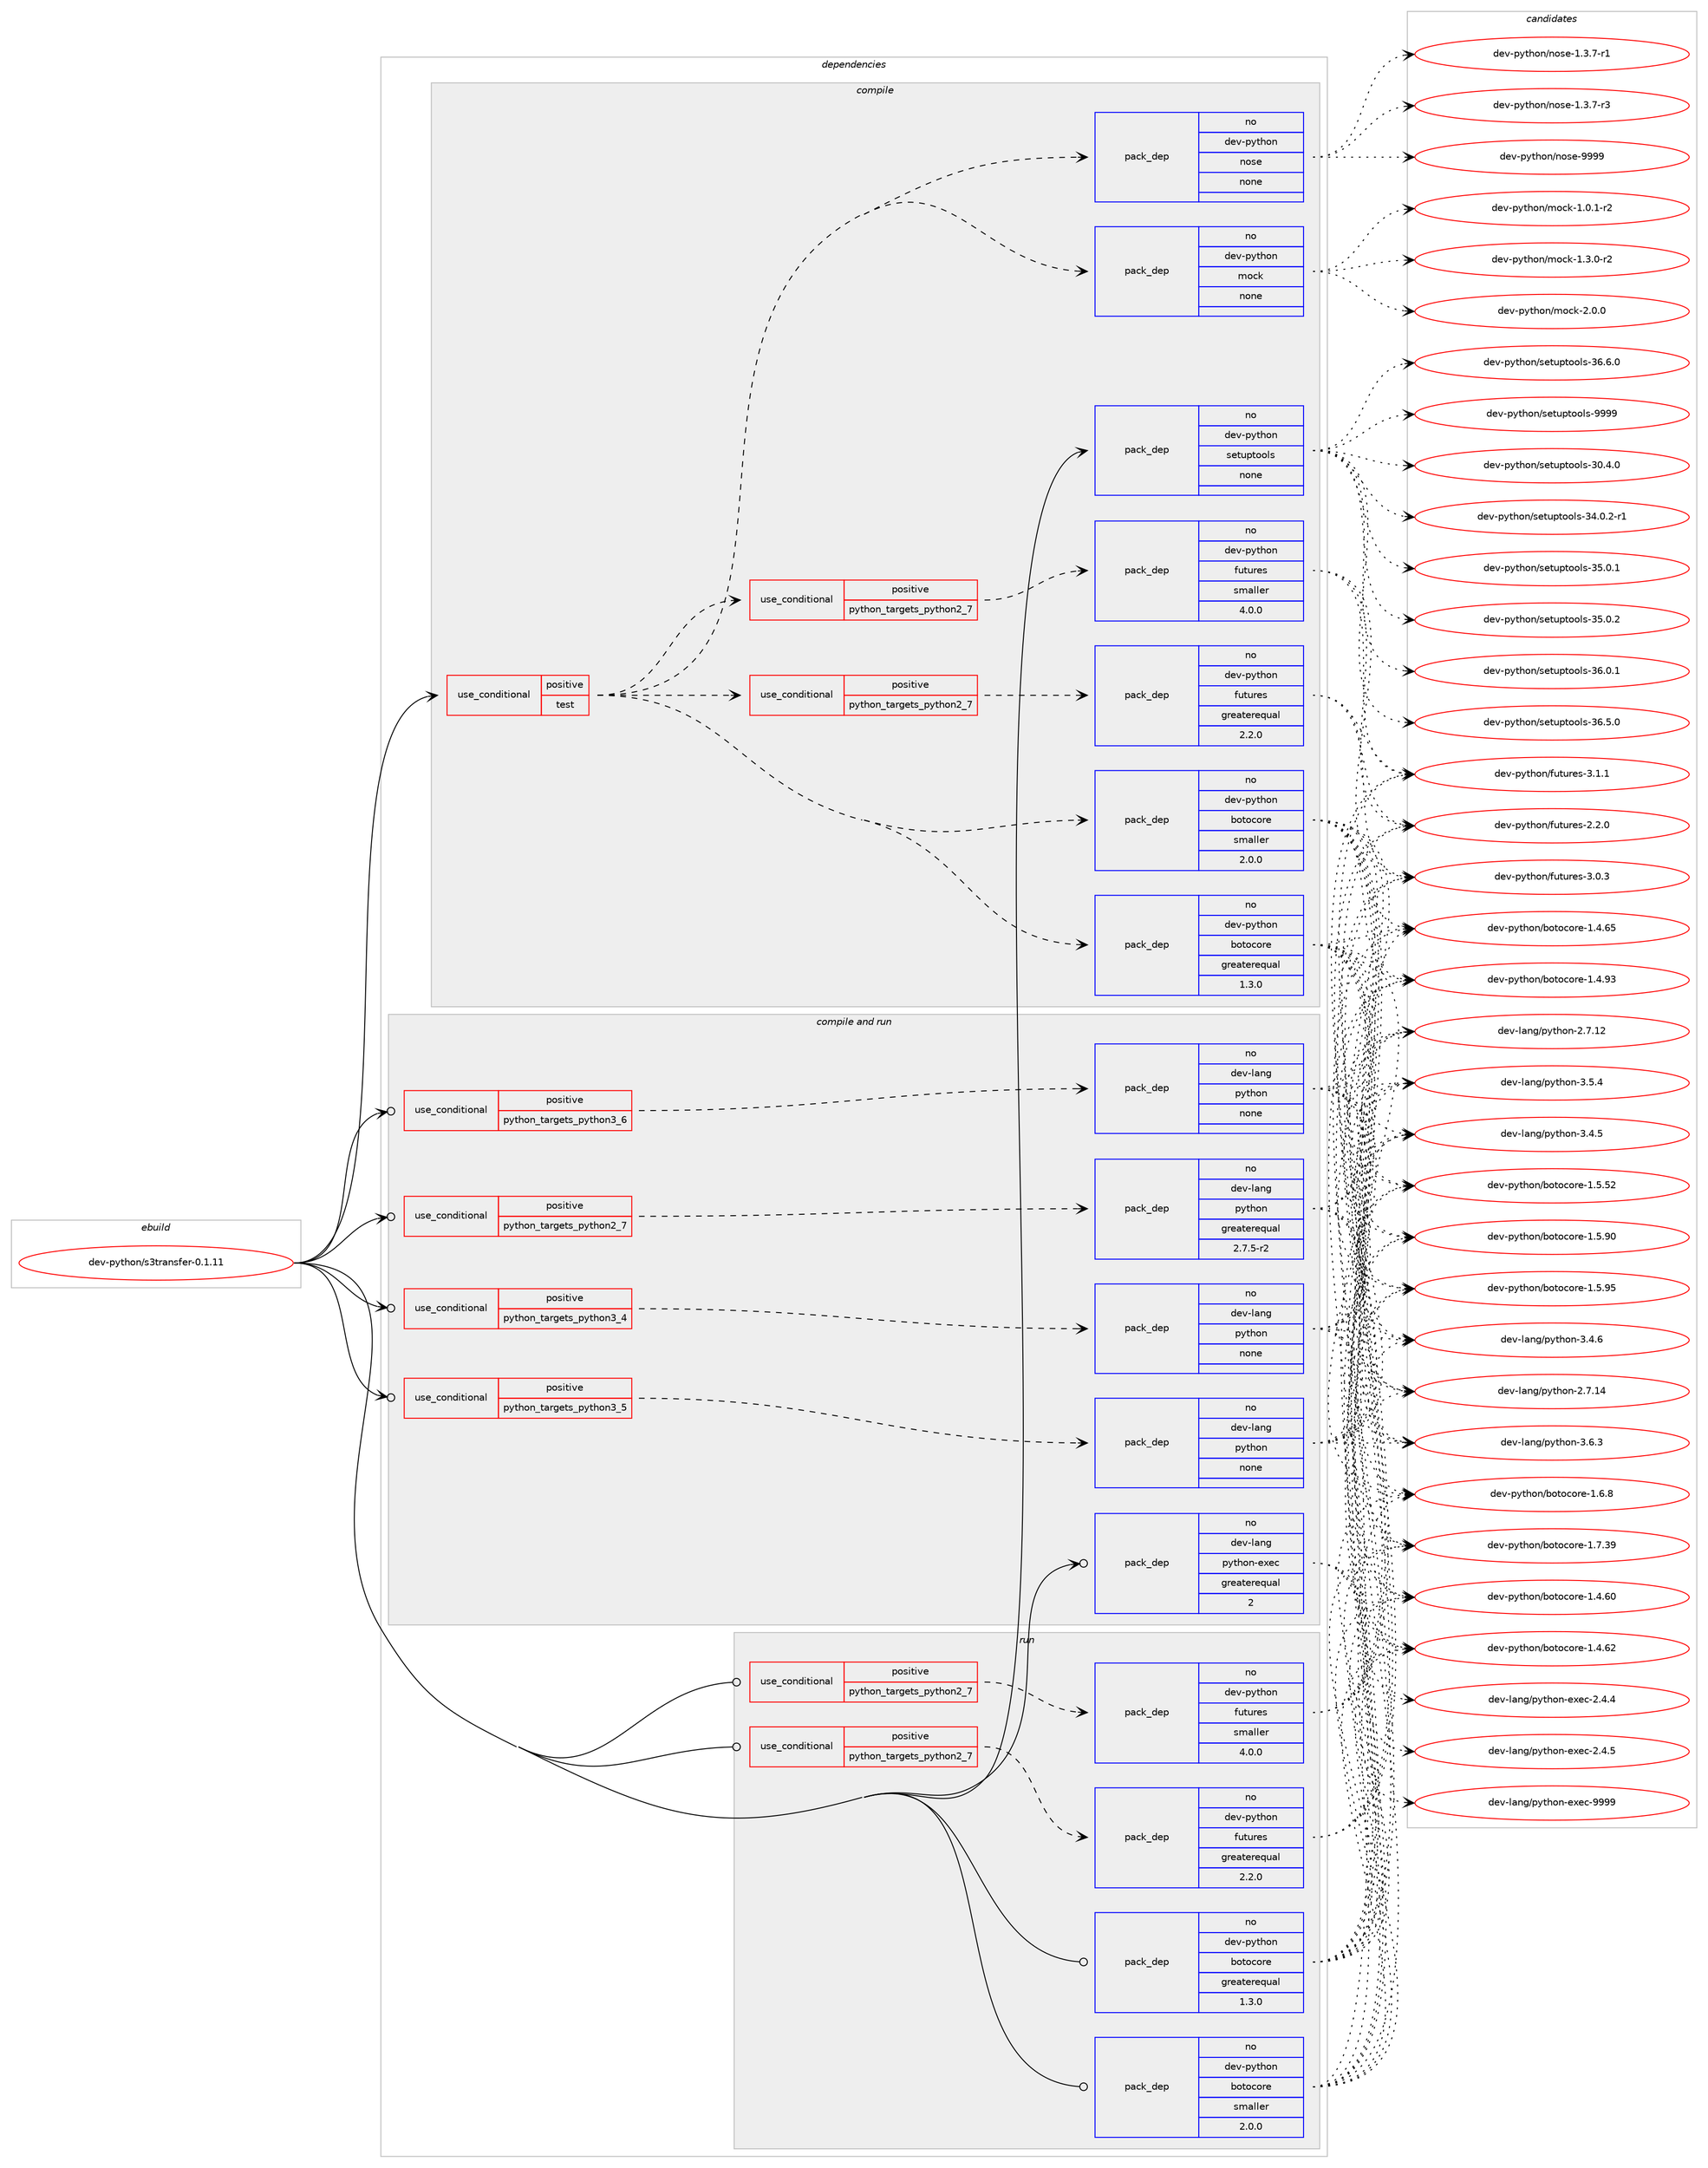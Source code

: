 digraph prolog {

# *************
# Graph options
# *************

newrank=true;
concentrate=true;
compound=true;
graph [rankdir=LR,fontname=Helvetica,fontsize=10,ranksep=1.5];#, ranksep=2.5, nodesep=0.2];
edge  [arrowhead=vee];
node  [fontname=Helvetica,fontsize=10];

# **********
# The ebuild
# **********

subgraph cluster_leftcol {
color=gray;
rank=same;
label=<<i>ebuild</i>>;
id [label="dev-python/s3transfer-0.1.11", color=red, width=4, href="../dev-python/s3transfer-0.1.11.svg"];
}

# ****************
# The dependencies
# ****************

subgraph cluster_midcol {
color=gray;
label=<<i>dependencies</i>>;
subgraph cluster_compile {
fillcolor="#eeeeee";
style=filled;
label=<<i>compile</i>>;
subgraph cond41340 {
dependency186398 [label=<<TABLE BORDER="0" CELLBORDER="1" CELLSPACING="0" CELLPADDING="4"><TR><TD ROWSPAN="3" CELLPADDING="10">use_conditional</TD></TR><TR><TD>positive</TD></TR><TR><TD>test</TD></TR></TABLE>>, shape=none, color=red];
subgraph pack141104 {
dependency186399 [label=<<TABLE BORDER="0" CELLBORDER="1" CELLSPACING="0" CELLPADDING="4" WIDTH="220"><TR><TD ROWSPAN="6" CELLPADDING="30">pack_dep</TD></TR><TR><TD WIDTH="110">no</TD></TR><TR><TD>dev-python</TD></TR><TR><TD>botocore</TD></TR><TR><TD>greaterequal</TD></TR><TR><TD>1.3.0</TD></TR></TABLE>>, shape=none, color=blue];
}
dependency186398:e -> dependency186399:w [weight=20,style="dashed",arrowhead="vee"];
subgraph pack141105 {
dependency186400 [label=<<TABLE BORDER="0" CELLBORDER="1" CELLSPACING="0" CELLPADDING="4" WIDTH="220"><TR><TD ROWSPAN="6" CELLPADDING="30">pack_dep</TD></TR><TR><TD WIDTH="110">no</TD></TR><TR><TD>dev-python</TD></TR><TR><TD>botocore</TD></TR><TR><TD>smaller</TD></TR><TR><TD>2.0.0</TD></TR></TABLE>>, shape=none, color=blue];
}
dependency186398:e -> dependency186400:w [weight=20,style="dashed",arrowhead="vee"];
subgraph cond41341 {
dependency186401 [label=<<TABLE BORDER="0" CELLBORDER="1" CELLSPACING="0" CELLPADDING="4"><TR><TD ROWSPAN="3" CELLPADDING="10">use_conditional</TD></TR><TR><TD>positive</TD></TR><TR><TD>python_targets_python2_7</TD></TR></TABLE>>, shape=none, color=red];
subgraph pack141106 {
dependency186402 [label=<<TABLE BORDER="0" CELLBORDER="1" CELLSPACING="0" CELLPADDING="4" WIDTH="220"><TR><TD ROWSPAN="6" CELLPADDING="30">pack_dep</TD></TR><TR><TD WIDTH="110">no</TD></TR><TR><TD>dev-python</TD></TR><TR><TD>futures</TD></TR><TR><TD>greaterequal</TD></TR><TR><TD>2.2.0</TD></TR></TABLE>>, shape=none, color=blue];
}
dependency186401:e -> dependency186402:w [weight=20,style="dashed",arrowhead="vee"];
}
dependency186398:e -> dependency186401:w [weight=20,style="dashed",arrowhead="vee"];
subgraph cond41342 {
dependency186403 [label=<<TABLE BORDER="0" CELLBORDER="1" CELLSPACING="0" CELLPADDING="4"><TR><TD ROWSPAN="3" CELLPADDING="10">use_conditional</TD></TR><TR><TD>positive</TD></TR><TR><TD>python_targets_python2_7</TD></TR></TABLE>>, shape=none, color=red];
subgraph pack141107 {
dependency186404 [label=<<TABLE BORDER="0" CELLBORDER="1" CELLSPACING="0" CELLPADDING="4" WIDTH="220"><TR><TD ROWSPAN="6" CELLPADDING="30">pack_dep</TD></TR><TR><TD WIDTH="110">no</TD></TR><TR><TD>dev-python</TD></TR><TR><TD>futures</TD></TR><TR><TD>smaller</TD></TR><TR><TD>4.0.0</TD></TR></TABLE>>, shape=none, color=blue];
}
dependency186403:e -> dependency186404:w [weight=20,style="dashed",arrowhead="vee"];
}
dependency186398:e -> dependency186403:w [weight=20,style="dashed",arrowhead="vee"];
subgraph pack141108 {
dependency186405 [label=<<TABLE BORDER="0" CELLBORDER="1" CELLSPACING="0" CELLPADDING="4" WIDTH="220"><TR><TD ROWSPAN="6" CELLPADDING="30">pack_dep</TD></TR><TR><TD WIDTH="110">no</TD></TR><TR><TD>dev-python</TD></TR><TR><TD>mock</TD></TR><TR><TD>none</TD></TR><TR><TD></TD></TR></TABLE>>, shape=none, color=blue];
}
dependency186398:e -> dependency186405:w [weight=20,style="dashed",arrowhead="vee"];
subgraph pack141109 {
dependency186406 [label=<<TABLE BORDER="0" CELLBORDER="1" CELLSPACING="0" CELLPADDING="4" WIDTH="220"><TR><TD ROWSPAN="6" CELLPADDING="30">pack_dep</TD></TR><TR><TD WIDTH="110">no</TD></TR><TR><TD>dev-python</TD></TR><TR><TD>nose</TD></TR><TR><TD>none</TD></TR><TR><TD></TD></TR></TABLE>>, shape=none, color=blue];
}
dependency186398:e -> dependency186406:w [weight=20,style="dashed",arrowhead="vee"];
}
id:e -> dependency186398:w [weight=20,style="solid",arrowhead="vee"];
subgraph pack141110 {
dependency186407 [label=<<TABLE BORDER="0" CELLBORDER="1" CELLSPACING="0" CELLPADDING="4" WIDTH="220"><TR><TD ROWSPAN="6" CELLPADDING="30">pack_dep</TD></TR><TR><TD WIDTH="110">no</TD></TR><TR><TD>dev-python</TD></TR><TR><TD>setuptools</TD></TR><TR><TD>none</TD></TR><TR><TD></TD></TR></TABLE>>, shape=none, color=blue];
}
id:e -> dependency186407:w [weight=20,style="solid",arrowhead="vee"];
}
subgraph cluster_compileandrun {
fillcolor="#eeeeee";
style=filled;
label=<<i>compile and run</i>>;
subgraph cond41343 {
dependency186408 [label=<<TABLE BORDER="0" CELLBORDER="1" CELLSPACING="0" CELLPADDING="4"><TR><TD ROWSPAN="3" CELLPADDING="10">use_conditional</TD></TR><TR><TD>positive</TD></TR><TR><TD>python_targets_python2_7</TD></TR></TABLE>>, shape=none, color=red];
subgraph pack141111 {
dependency186409 [label=<<TABLE BORDER="0" CELLBORDER="1" CELLSPACING="0" CELLPADDING="4" WIDTH="220"><TR><TD ROWSPAN="6" CELLPADDING="30">pack_dep</TD></TR><TR><TD WIDTH="110">no</TD></TR><TR><TD>dev-lang</TD></TR><TR><TD>python</TD></TR><TR><TD>greaterequal</TD></TR><TR><TD>2.7.5-r2</TD></TR></TABLE>>, shape=none, color=blue];
}
dependency186408:e -> dependency186409:w [weight=20,style="dashed",arrowhead="vee"];
}
id:e -> dependency186408:w [weight=20,style="solid",arrowhead="odotvee"];
subgraph cond41344 {
dependency186410 [label=<<TABLE BORDER="0" CELLBORDER="1" CELLSPACING="0" CELLPADDING="4"><TR><TD ROWSPAN="3" CELLPADDING="10">use_conditional</TD></TR><TR><TD>positive</TD></TR><TR><TD>python_targets_python3_4</TD></TR></TABLE>>, shape=none, color=red];
subgraph pack141112 {
dependency186411 [label=<<TABLE BORDER="0" CELLBORDER="1" CELLSPACING="0" CELLPADDING="4" WIDTH="220"><TR><TD ROWSPAN="6" CELLPADDING="30">pack_dep</TD></TR><TR><TD WIDTH="110">no</TD></TR><TR><TD>dev-lang</TD></TR><TR><TD>python</TD></TR><TR><TD>none</TD></TR><TR><TD></TD></TR></TABLE>>, shape=none, color=blue];
}
dependency186410:e -> dependency186411:w [weight=20,style="dashed",arrowhead="vee"];
}
id:e -> dependency186410:w [weight=20,style="solid",arrowhead="odotvee"];
subgraph cond41345 {
dependency186412 [label=<<TABLE BORDER="0" CELLBORDER="1" CELLSPACING="0" CELLPADDING="4"><TR><TD ROWSPAN="3" CELLPADDING="10">use_conditional</TD></TR><TR><TD>positive</TD></TR><TR><TD>python_targets_python3_5</TD></TR></TABLE>>, shape=none, color=red];
subgraph pack141113 {
dependency186413 [label=<<TABLE BORDER="0" CELLBORDER="1" CELLSPACING="0" CELLPADDING="4" WIDTH="220"><TR><TD ROWSPAN="6" CELLPADDING="30">pack_dep</TD></TR><TR><TD WIDTH="110">no</TD></TR><TR><TD>dev-lang</TD></TR><TR><TD>python</TD></TR><TR><TD>none</TD></TR><TR><TD></TD></TR></TABLE>>, shape=none, color=blue];
}
dependency186412:e -> dependency186413:w [weight=20,style="dashed",arrowhead="vee"];
}
id:e -> dependency186412:w [weight=20,style="solid",arrowhead="odotvee"];
subgraph cond41346 {
dependency186414 [label=<<TABLE BORDER="0" CELLBORDER="1" CELLSPACING="0" CELLPADDING="4"><TR><TD ROWSPAN="3" CELLPADDING="10">use_conditional</TD></TR><TR><TD>positive</TD></TR><TR><TD>python_targets_python3_6</TD></TR></TABLE>>, shape=none, color=red];
subgraph pack141114 {
dependency186415 [label=<<TABLE BORDER="0" CELLBORDER="1" CELLSPACING="0" CELLPADDING="4" WIDTH="220"><TR><TD ROWSPAN="6" CELLPADDING="30">pack_dep</TD></TR><TR><TD WIDTH="110">no</TD></TR><TR><TD>dev-lang</TD></TR><TR><TD>python</TD></TR><TR><TD>none</TD></TR><TR><TD></TD></TR></TABLE>>, shape=none, color=blue];
}
dependency186414:e -> dependency186415:w [weight=20,style="dashed",arrowhead="vee"];
}
id:e -> dependency186414:w [weight=20,style="solid",arrowhead="odotvee"];
subgraph pack141115 {
dependency186416 [label=<<TABLE BORDER="0" CELLBORDER="1" CELLSPACING="0" CELLPADDING="4" WIDTH="220"><TR><TD ROWSPAN="6" CELLPADDING="30">pack_dep</TD></TR><TR><TD WIDTH="110">no</TD></TR><TR><TD>dev-lang</TD></TR><TR><TD>python-exec</TD></TR><TR><TD>greaterequal</TD></TR><TR><TD>2</TD></TR></TABLE>>, shape=none, color=blue];
}
id:e -> dependency186416:w [weight=20,style="solid",arrowhead="odotvee"];
}
subgraph cluster_run {
fillcolor="#eeeeee";
style=filled;
label=<<i>run</i>>;
subgraph cond41347 {
dependency186417 [label=<<TABLE BORDER="0" CELLBORDER="1" CELLSPACING="0" CELLPADDING="4"><TR><TD ROWSPAN="3" CELLPADDING="10">use_conditional</TD></TR><TR><TD>positive</TD></TR><TR><TD>python_targets_python2_7</TD></TR></TABLE>>, shape=none, color=red];
subgraph pack141116 {
dependency186418 [label=<<TABLE BORDER="0" CELLBORDER="1" CELLSPACING="0" CELLPADDING="4" WIDTH="220"><TR><TD ROWSPAN="6" CELLPADDING="30">pack_dep</TD></TR><TR><TD WIDTH="110">no</TD></TR><TR><TD>dev-python</TD></TR><TR><TD>futures</TD></TR><TR><TD>greaterequal</TD></TR><TR><TD>2.2.0</TD></TR></TABLE>>, shape=none, color=blue];
}
dependency186417:e -> dependency186418:w [weight=20,style="dashed",arrowhead="vee"];
}
id:e -> dependency186417:w [weight=20,style="solid",arrowhead="odot"];
subgraph cond41348 {
dependency186419 [label=<<TABLE BORDER="0" CELLBORDER="1" CELLSPACING="0" CELLPADDING="4"><TR><TD ROWSPAN="3" CELLPADDING="10">use_conditional</TD></TR><TR><TD>positive</TD></TR><TR><TD>python_targets_python2_7</TD></TR></TABLE>>, shape=none, color=red];
subgraph pack141117 {
dependency186420 [label=<<TABLE BORDER="0" CELLBORDER="1" CELLSPACING="0" CELLPADDING="4" WIDTH="220"><TR><TD ROWSPAN="6" CELLPADDING="30">pack_dep</TD></TR><TR><TD WIDTH="110">no</TD></TR><TR><TD>dev-python</TD></TR><TR><TD>futures</TD></TR><TR><TD>smaller</TD></TR><TR><TD>4.0.0</TD></TR></TABLE>>, shape=none, color=blue];
}
dependency186419:e -> dependency186420:w [weight=20,style="dashed",arrowhead="vee"];
}
id:e -> dependency186419:w [weight=20,style="solid",arrowhead="odot"];
subgraph pack141118 {
dependency186421 [label=<<TABLE BORDER="0" CELLBORDER="1" CELLSPACING="0" CELLPADDING="4" WIDTH="220"><TR><TD ROWSPAN="6" CELLPADDING="30">pack_dep</TD></TR><TR><TD WIDTH="110">no</TD></TR><TR><TD>dev-python</TD></TR><TR><TD>botocore</TD></TR><TR><TD>greaterequal</TD></TR><TR><TD>1.3.0</TD></TR></TABLE>>, shape=none, color=blue];
}
id:e -> dependency186421:w [weight=20,style="solid",arrowhead="odot"];
subgraph pack141119 {
dependency186422 [label=<<TABLE BORDER="0" CELLBORDER="1" CELLSPACING="0" CELLPADDING="4" WIDTH="220"><TR><TD ROWSPAN="6" CELLPADDING="30">pack_dep</TD></TR><TR><TD WIDTH="110">no</TD></TR><TR><TD>dev-python</TD></TR><TR><TD>botocore</TD></TR><TR><TD>smaller</TD></TR><TR><TD>2.0.0</TD></TR></TABLE>>, shape=none, color=blue];
}
id:e -> dependency186422:w [weight=20,style="solid",arrowhead="odot"];
}
}

# **************
# The candidates
# **************

subgraph cluster_choices {
rank=same;
color=gray;
label=<<i>candidates</i>>;

subgraph choice141104 {
color=black;
nodesep=1;
choice1001011184511212111610411111047981111161119911111410145494652465448 [label="dev-python/botocore-1.4.60", color=red, width=4,href="../dev-python/botocore-1.4.60.svg"];
choice1001011184511212111610411111047981111161119911111410145494652465450 [label="dev-python/botocore-1.4.62", color=red, width=4,href="../dev-python/botocore-1.4.62.svg"];
choice1001011184511212111610411111047981111161119911111410145494652465453 [label="dev-python/botocore-1.4.65", color=red, width=4,href="../dev-python/botocore-1.4.65.svg"];
choice1001011184511212111610411111047981111161119911111410145494652465751 [label="dev-python/botocore-1.4.93", color=red, width=4,href="../dev-python/botocore-1.4.93.svg"];
choice1001011184511212111610411111047981111161119911111410145494653465350 [label="dev-python/botocore-1.5.52", color=red, width=4,href="../dev-python/botocore-1.5.52.svg"];
choice1001011184511212111610411111047981111161119911111410145494653465748 [label="dev-python/botocore-1.5.90", color=red, width=4,href="../dev-python/botocore-1.5.90.svg"];
choice1001011184511212111610411111047981111161119911111410145494653465753 [label="dev-python/botocore-1.5.95", color=red, width=4,href="../dev-python/botocore-1.5.95.svg"];
choice10010111845112121116104111110479811111611199111114101454946544656 [label="dev-python/botocore-1.6.8", color=red, width=4,href="../dev-python/botocore-1.6.8.svg"];
choice1001011184511212111610411111047981111161119911111410145494655465157 [label="dev-python/botocore-1.7.39", color=red, width=4,href="../dev-python/botocore-1.7.39.svg"];
dependency186399:e -> choice1001011184511212111610411111047981111161119911111410145494652465448:w [style=dotted,weight="100"];
dependency186399:e -> choice1001011184511212111610411111047981111161119911111410145494652465450:w [style=dotted,weight="100"];
dependency186399:e -> choice1001011184511212111610411111047981111161119911111410145494652465453:w [style=dotted,weight="100"];
dependency186399:e -> choice1001011184511212111610411111047981111161119911111410145494652465751:w [style=dotted,weight="100"];
dependency186399:e -> choice1001011184511212111610411111047981111161119911111410145494653465350:w [style=dotted,weight="100"];
dependency186399:e -> choice1001011184511212111610411111047981111161119911111410145494653465748:w [style=dotted,weight="100"];
dependency186399:e -> choice1001011184511212111610411111047981111161119911111410145494653465753:w [style=dotted,weight="100"];
dependency186399:e -> choice10010111845112121116104111110479811111611199111114101454946544656:w [style=dotted,weight="100"];
dependency186399:e -> choice1001011184511212111610411111047981111161119911111410145494655465157:w [style=dotted,weight="100"];
}
subgraph choice141105 {
color=black;
nodesep=1;
choice1001011184511212111610411111047981111161119911111410145494652465448 [label="dev-python/botocore-1.4.60", color=red, width=4,href="../dev-python/botocore-1.4.60.svg"];
choice1001011184511212111610411111047981111161119911111410145494652465450 [label="dev-python/botocore-1.4.62", color=red, width=4,href="../dev-python/botocore-1.4.62.svg"];
choice1001011184511212111610411111047981111161119911111410145494652465453 [label="dev-python/botocore-1.4.65", color=red, width=4,href="../dev-python/botocore-1.4.65.svg"];
choice1001011184511212111610411111047981111161119911111410145494652465751 [label="dev-python/botocore-1.4.93", color=red, width=4,href="../dev-python/botocore-1.4.93.svg"];
choice1001011184511212111610411111047981111161119911111410145494653465350 [label="dev-python/botocore-1.5.52", color=red, width=4,href="../dev-python/botocore-1.5.52.svg"];
choice1001011184511212111610411111047981111161119911111410145494653465748 [label="dev-python/botocore-1.5.90", color=red, width=4,href="../dev-python/botocore-1.5.90.svg"];
choice1001011184511212111610411111047981111161119911111410145494653465753 [label="dev-python/botocore-1.5.95", color=red, width=4,href="../dev-python/botocore-1.5.95.svg"];
choice10010111845112121116104111110479811111611199111114101454946544656 [label="dev-python/botocore-1.6.8", color=red, width=4,href="../dev-python/botocore-1.6.8.svg"];
choice1001011184511212111610411111047981111161119911111410145494655465157 [label="dev-python/botocore-1.7.39", color=red, width=4,href="../dev-python/botocore-1.7.39.svg"];
dependency186400:e -> choice1001011184511212111610411111047981111161119911111410145494652465448:w [style=dotted,weight="100"];
dependency186400:e -> choice1001011184511212111610411111047981111161119911111410145494652465450:w [style=dotted,weight="100"];
dependency186400:e -> choice1001011184511212111610411111047981111161119911111410145494652465453:w [style=dotted,weight="100"];
dependency186400:e -> choice1001011184511212111610411111047981111161119911111410145494652465751:w [style=dotted,weight="100"];
dependency186400:e -> choice1001011184511212111610411111047981111161119911111410145494653465350:w [style=dotted,weight="100"];
dependency186400:e -> choice1001011184511212111610411111047981111161119911111410145494653465748:w [style=dotted,weight="100"];
dependency186400:e -> choice1001011184511212111610411111047981111161119911111410145494653465753:w [style=dotted,weight="100"];
dependency186400:e -> choice10010111845112121116104111110479811111611199111114101454946544656:w [style=dotted,weight="100"];
dependency186400:e -> choice1001011184511212111610411111047981111161119911111410145494655465157:w [style=dotted,weight="100"];
}
subgraph choice141106 {
color=black;
nodesep=1;
choice1001011184511212111610411111047102117116117114101115455046504648 [label="dev-python/futures-2.2.0", color=red, width=4,href="../dev-python/futures-2.2.0.svg"];
choice1001011184511212111610411111047102117116117114101115455146484651 [label="dev-python/futures-3.0.3", color=red, width=4,href="../dev-python/futures-3.0.3.svg"];
choice1001011184511212111610411111047102117116117114101115455146494649 [label="dev-python/futures-3.1.1", color=red, width=4,href="../dev-python/futures-3.1.1.svg"];
dependency186402:e -> choice1001011184511212111610411111047102117116117114101115455046504648:w [style=dotted,weight="100"];
dependency186402:e -> choice1001011184511212111610411111047102117116117114101115455146484651:w [style=dotted,weight="100"];
dependency186402:e -> choice1001011184511212111610411111047102117116117114101115455146494649:w [style=dotted,weight="100"];
}
subgraph choice141107 {
color=black;
nodesep=1;
choice1001011184511212111610411111047102117116117114101115455046504648 [label="dev-python/futures-2.2.0", color=red, width=4,href="../dev-python/futures-2.2.0.svg"];
choice1001011184511212111610411111047102117116117114101115455146484651 [label="dev-python/futures-3.0.3", color=red, width=4,href="../dev-python/futures-3.0.3.svg"];
choice1001011184511212111610411111047102117116117114101115455146494649 [label="dev-python/futures-3.1.1", color=red, width=4,href="../dev-python/futures-3.1.1.svg"];
dependency186404:e -> choice1001011184511212111610411111047102117116117114101115455046504648:w [style=dotted,weight="100"];
dependency186404:e -> choice1001011184511212111610411111047102117116117114101115455146484651:w [style=dotted,weight="100"];
dependency186404:e -> choice1001011184511212111610411111047102117116117114101115455146494649:w [style=dotted,weight="100"];
}
subgraph choice141108 {
color=black;
nodesep=1;
choice1001011184511212111610411111047109111991074549464846494511450 [label="dev-python/mock-1.0.1-r2", color=red, width=4,href="../dev-python/mock-1.0.1-r2.svg"];
choice1001011184511212111610411111047109111991074549465146484511450 [label="dev-python/mock-1.3.0-r2", color=red, width=4,href="../dev-python/mock-1.3.0-r2.svg"];
choice100101118451121211161041111104710911199107455046484648 [label="dev-python/mock-2.0.0", color=red, width=4,href="../dev-python/mock-2.0.0.svg"];
dependency186405:e -> choice1001011184511212111610411111047109111991074549464846494511450:w [style=dotted,weight="100"];
dependency186405:e -> choice1001011184511212111610411111047109111991074549465146484511450:w [style=dotted,weight="100"];
dependency186405:e -> choice100101118451121211161041111104710911199107455046484648:w [style=dotted,weight="100"];
}
subgraph choice141109 {
color=black;
nodesep=1;
choice10010111845112121116104111110471101111151014549465146554511449 [label="dev-python/nose-1.3.7-r1", color=red, width=4,href="../dev-python/nose-1.3.7-r1.svg"];
choice10010111845112121116104111110471101111151014549465146554511451 [label="dev-python/nose-1.3.7-r3", color=red, width=4,href="../dev-python/nose-1.3.7-r3.svg"];
choice10010111845112121116104111110471101111151014557575757 [label="dev-python/nose-9999", color=red, width=4,href="../dev-python/nose-9999.svg"];
dependency186406:e -> choice10010111845112121116104111110471101111151014549465146554511449:w [style=dotted,weight="100"];
dependency186406:e -> choice10010111845112121116104111110471101111151014549465146554511451:w [style=dotted,weight="100"];
dependency186406:e -> choice10010111845112121116104111110471101111151014557575757:w [style=dotted,weight="100"];
}
subgraph choice141110 {
color=black;
nodesep=1;
choice100101118451121211161041111104711510111611711211611111110811545514846524648 [label="dev-python/setuptools-30.4.0", color=red, width=4,href="../dev-python/setuptools-30.4.0.svg"];
choice1001011184511212111610411111047115101116117112116111111108115455152464846504511449 [label="dev-python/setuptools-34.0.2-r1", color=red, width=4,href="../dev-python/setuptools-34.0.2-r1.svg"];
choice100101118451121211161041111104711510111611711211611111110811545515346484649 [label="dev-python/setuptools-35.0.1", color=red, width=4,href="../dev-python/setuptools-35.0.1.svg"];
choice100101118451121211161041111104711510111611711211611111110811545515346484650 [label="dev-python/setuptools-35.0.2", color=red, width=4,href="../dev-python/setuptools-35.0.2.svg"];
choice100101118451121211161041111104711510111611711211611111110811545515446484649 [label="dev-python/setuptools-36.0.1", color=red, width=4,href="../dev-python/setuptools-36.0.1.svg"];
choice100101118451121211161041111104711510111611711211611111110811545515446534648 [label="dev-python/setuptools-36.5.0", color=red, width=4,href="../dev-python/setuptools-36.5.0.svg"];
choice100101118451121211161041111104711510111611711211611111110811545515446544648 [label="dev-python/setuptools-36.6.0", color=red, width=4,href="../dev-python/setuptools-36.6.0.svg"];
choice10010111845112121116104111110471151011161171121161111111081154557575757 [label="dev-python/setuptools-9999", color=red, width=4,href="../dev-python/setuptools-9999.svg"];
dependency186407:e -> choice100101118451121211161041111104711510111611711211611111110811545514846524648:w [style=dotted,weight="100"];
dependency186407:e -> choice1001011184511212111610411111047115101116117112116111111108115455152464846504511449:w [style=dotted,weight="100"];
dependency186407:e -> choice100101118451121211161041111104711510111611711211611111110811545515346484649:w [style=dotted,weight="100"];
dependency186407:e -> choice100101118451121211161041111104711510111611711211611111110811545515346484650:w [style=dotted,weight="100"];
dependency186407:e -> choice100101118451121211161041111104711510111611711211611111110811545515446484649:w [style=dotted,weight="100"];
dependency186407:e -> choice100101118451121211161041111104711510111611711211611111110811545515446534648:w [style=dotted,weight="100"];
dependency186407:e -> choice100101118451121211161041111104711510111611711211611111110811545515446544648:w [style=dotted,weight="100"];
dependency186407:e -> choice10010111845112121116104111110471151011161171121161111111081154557575757:w [style=dotted,weight="100"];
}
subgraph choice141111 {
color=black;
nodesep=1;
choice10010111845108971101034711212111610411111045504655464950 [label="dev-lang/python-2.7.12", color=red, width=4,href="../dev-lang/python-2.7.12.svg"];
choice10010111845108971101034711212111610411111045504655464952 [label="dev-lang/python-2.7.14", color=red, width=4,href="../dev-lang/python-2.7.14.svg"];
choice100101118451089711010347112121116104111110455146524653 [label="dev-lang/python-3.4.5", color=red, width=4,href="../dev-lang/python-3.4.5.svg"];
choice100101118451089711010347112121116104111110455146524654 [label="dev-lang/python-3.4.6", color=red, width=4,href="../dev-lang/python-3.4.6.svg"];
choice100101118451089711010347112121116104111110455146534652 [label="dev-lang/python-3.5.4", color=red, width=4,href="../dev-lang/python-3.5.4.svg"];
choice100101118451089711010347112121116104111110455146544651 [label="dev-lang/python-3.6.3", color=red, width=4,href="../dev-lang/python-3.6.3.svg"];
dependency186409:e -> choice10010111845108971101034711212111610411111045504655464950:w [style=dotted,weight="100"];
dependency186409:e -> choice10010111845108971101034711212111610411111045504655464952:w [style=dotted,weight="100"];
dependency186409:e -> choice100101118451089711010347112121116104111110455146524653:w [style=dotted,weight="100"];
dependency186409:e -> choice100101118451089711010347112121116104111110455146524654:w [style=dotted,weight="100"];
dependency186409:e -> choice100101118451089711010347112121116104111110455146534652:w [style=dotted,weight="100"];
dependency186409:e -> choice100101118451089711010347112121116104111110455146544651:w [style=dotted,weight="100"];
}
subgraph choice141112 {
color=black;
nodesep=1;
choice10010111845108971101034711212111610411111045504655464950 [label="dev-lang/python-2.7.12", color=red, width=4,href="../dev-lang/python-2.7.12.svg"];
choice10010111845108971101034711212111610411111045504655464952 [label="dev-lang/python-2.7.14", color=red, width=4,href="../dev-lang/python-2.7.14.svg"];
choice100101118451089711010347112121116104111110455146524653 [label="dev-lang/python-3.4.5", color=red, width=4,href="../dev-lang/python-3.4.5.svg"];
choice100101118451089711010347112121116104111110455146524654 [label="dev-lang/python-3.4.6", color=red, width=4,href="../dev-lang/python-3.4.6.svg"];
choice100101118451089711010347112121116104111110455146534652 [label="dev-lang/python-3.5.4", color=red, width=4,href="../dev-lang/python-3.5.4.svg"];
choice100101118451089711010347112121116104111110455146544651 [label="dev-lang/python-3.6.3", color=red, width=4,href="../dev-lang/python-3.6.3.svg"];
dependency186411:e -> choice10010111845108971101034711212111610411111045504655464950:w [style=dotted,weight="100"];
dependency186411:e -> choice10010111845108971101034711212111610411111045504655464952:w [style=dotted,weight="100"];
dependency186411:e -> choice100101118451089711010347112121116104111110455146524653:w [style=dotted,weight="100"];
dependency186411:e -> choice100101118451089711010347112121116104111110455146524654:w [style=dotted,weight="100"];
dependency186411:e -> choice100101118451089711010347112121116104111110455146534652:w [style=dotted,weight="100"];
dependency186411:e -> choice100101118451089711010347112121116104111110455146544651:w [style=dotted,weight="100"];
}
subgraph choice141113 {
color=black;
nodesep=1;
choice10010111845108971101034711212111610411111045504655464950 [label="dev-lang/python-2.7.12", color=red, width=4,href="../dev-lang/python-2.7.12.svg"];
choice10010111845108971101034711212111610411111045504655464952 [label="dev-lang/python-2.7.14", color=red, width=4,href="../dev-lang/python-2.7.14.svg"];
choice100101118451089711010347112121116104111110455146524653 [label="dev-lang/python-3.4.5", color=red, width=4,href="../dev-lang/python-3.4.5.svg"];
choice100101118451089711010347112121116104111110455146524654 [label="dev-lang/python-3.4.6", color=red, width=4,href="../dev-lang/python-3.4.6.svg"];
choice100101118451089711010347112121116104111110455146534652 [label="dev-lang/python-3.5.4", color=red, width=4,href="../dev-lang/python-3.5.4.svg"];
choice100101118451089711010347112121116104111110455146544651 [label="dev-lang/python-3.6.3", color=red, width=4,href="../dev-lang/python-3.6.3.svg"];
dependency186413:e -> choice10010111845108971101034711212111610411111045504655464950:w [style=dotted,weight="100"];
dependency186413:e -> choice10010111845108971101034711212111610411111045504655464952:w [style=dotted,weight="100"];
dependency186413:e -> choice100101118451089711010347112121116104111110455146524653:w [style=dotted,weight="100"];
dependency186413:e -> choice100101118451089711010347112121116104111110455146524654:w [style=dotted,weight="100"];
dependency186413:e -> choice100101118451089711010347112121116104111110455146534652:w [style=dotted,weight="100"];
dependency186413:e -> choice100101118451089711010347112121116104111110455146544651:w [style=dotted,weight="100"];
}
subgraph choice141114 {
color=black;
nodesep=1;
choice10010111845108971101034711212111610411111045504655464950 [label="dev-lang/python-2.7.12", color=red, width=4,href="../dev-lang/python-2.7.12.svg"];
choice10010111845108971101034711212111610411111045504655464952 [label="dev-lang/python-2.7.14", color=red, width=4,href="../dev-lang/python-2.7.14.svg"];
choice100101118451089711010347112121116104111110455146524653 [label="dev-lang/python-3.4.5", color=red, width=4,href="../dev-lang/python-3.4.5.svg"];
choice100101118451089711010347112121116104111110455146524654 [label="dev-lang/python-3.4.6", color=red, width=4,href="../dev-lang/python-3.4.6.svg"];
choice100101118451089711010347112121116104111110455146534652 [label="dev-lang/python-3.5.4", color=red, width=4,href="../dev-lang/python-3.5.4.svg"];
choice100101118451089711010347112121116104111110455146544651 [label="dev-lang/python-3.6.3", color=red, width=4,href="../dev-lang/python-3.6.3.svg"];
dependency186415:e -> choice10010111845108971101034711212111610411111045504655464950:w [style=dotted,weight="100"];
dependency186415:e -> choice10010111845108971101034711212111610411111045504655464952:w [style=dotted,weight="100"];
dependency186415:e -> choice100101118451089711010347112121116104111110455146524653:w [style=dotted,weight="100"];
dependency186415:e -> choice100101118451089711010347112121116104111110455146524654:w [style=dotted,weight="100"];
dependency186415:e -> choice100101118451089711010347112121116104111110455146534652:w [style=dotted,weight="100"];
dependency186415:e -> choice100101118451089711010347112121116104111110455146544651:w [style=dotted,weight="100"];
}
subgraph choice141115 {
color=black;
nodesep=1;
choice1001011184510897110103471121211161041111104510112010199455046524652 [label="dev-lang/python-exec-2.4.4", color=red, width=4,href="../dev-lang/python-exec-2.4.4.svg"];
choice1001011184510897110103471121211161041111104510112010199455046524653 [label="dev-lang/python-exec-2.4.5", color=red, width=4,href="../dev-lang/python-exec-2.4.5.svg"];
choice10010111845108971101034711212111610411111045101120101994557575757 [label="dev-lang/python-exec-9999", color=red, width=4,href="../dev-lang/python-exec-9999.svg"];
dependency186416:e -> choice1001011184510897110103471121211161041111104510112010199455046524652:w [style=dotted,weight="100"];
dependency186416:e -> choice1001011184510897110103471121211161041111104510112010199455046524653:w [style=dotted,weight="100"];
dependency186416:e -> choice10010111845108971101034711212111610411111045101120101994557575757:w [style=dotted,weight="100"];
}
subgraph choice141116 {
color=black;
nodesep=1;
choice1001011184511212111610411111047102117116117114101115455046504648 [label="dev-python/futures-2.2.0", color=red, width=4,href="../dev-python/futures-2.2.0.svg"];
choice1001011184511212111610411111047102117116117114101115455146484651 [label="dev-python/futures-3.0.3", color=red, width=4,href="../dev-python/futures-3.0.3.svg"];
choice1001011184511212111610411111047102117116117114101115455146494649 [label="dev-python/futures-3.1.1", color=red, width=4,href="../dev-python/futures-3.1.1.svg"];
dependency186418:e -> choice1001011184511212111610411111047102117116117114101115455046504648:w [style=dotted,weight="100"];
dependency186418:e -> choice1001011184511212111610411111047102117116117114101115455146484651:w [style=dotted,weight="100"];
dependency186418:e -> choice1001011184511212111610411111047102117116117114101115455146494649:w [style=dotted,weight="100"];
}
subgraph choice141117 {
color=black;
nodesep=1;
choice1001011184511212111610411111047102117116117114101115455046504648 [label="dev-python/futures-2.2.0", color=red, width=4,href="../dev-python/futures-2.2.0.svg"];
choice1001011184511212111610411111047102117116117114101115455146484651 [label="dev-python/futures-3.0.3", color=red, width=4,href="../dev-python/futures-3.0.3.svg"];
choice1001011184511212111610411111047102117116117114101115455146494649 [label="dev-python/futures-3.1.1", color=red, width=4,href="../dev-python/futures-3.1.1.svg"];
dependency186420:e -> choice1001011184511212111610411111047102117116117114101115455046504648:w [style=dotted,weight="100"];
dependency186420:e -> choice1001011184511212111610411111047102117116117114101115455146484651:w [style=dotted,weight="100"];
dependency186420:e -> choice1001011184511212111610411111047102117116117114101115455146494649:w [style=dotted,weight="100"];
}
subgraph choice141118 {
color=black;
nodesep=1;
choice1001011184511212111610411111047981111161119911111410145494652465448 [label="dev-python/botocore-1.4.60", color=red, width=4,href="../dev-python/botocore-1.4.60.svg"];
choice1001011184511212111610411111047981111161119911111410145494652465450 [label="dev-python/botocore-1.4.62", color=red, width=4,href="../dev-python/botocore-1.4.62.svg"];
choice1001011184511212111610411111047981111161119911111410145494652465453 [label="dev-python/botocore-1.4.65", color=red, width=4,href="../dev-python/botocore-1.4.65.svg"];
choice1001011184511212111610411111047981111161119911111410145494652465751 [label="dev-python/botocore-1.4.93", color=red, width=4,href="../dev-python/botocore-1.4.93.svg"];
choice1001011184511212111610411111047981111161119911111410145494653465350 [label="dev-python/botocore-1.5.52", color=red, width=4,href="../dev-python/botocore-1.5.52.svg"];
choice1001011184511212111610411111047981111161119911111410145494653465748 [label="dev-python/botocore-1.5.90", color=red, width=4,href="../dev-python/botocore-1.5.90.svg"];
choice1001011184511212111610411111047981111161119911111410145494653465753 [label="dev-python/botocore-1.5.95", color=red, width=4,href="../dev-python/botocore-1.5.95.svg"];
choice10010111845112121116104111110479811111611199111114101454946544656 [label="dev-python/botocore-1.6.8", color=red, width=4,href="../dev-python/botocore-1.6.8.svg"];
choice1001011184511212111610411111047981111161119911111410145494655465157 [label="dev-python/botocore-1.7.39", color=red, width=4,href="../dev-python/botocore-1.7.39.svg"];
dependency186421:e -> choice1001011184511212111610411111047981111161119911111410145494652465448:w [style=dotted,weight="100"];
dependency186421:e -> choice1001011184511212111610411111047981111161119911111410145494652465450:w [style=dotted,weight="100"];
dependency186421:e -> choice1001011184511212111610411111047981111161119911111410145494652465453:w [style=dotted,weight="100"];
dependency186421:e -> choice1001011184511212111610411111047981111161119911111410145494652465751:w [style=dotted,weight="100"];
dependency186421:e -> choice1001011184511212111610411111047981111161119911111410145494653465350:w [style=dotted,weight="100"];
dependency186421:e -> choice1001011184511212111610411111047981111161119911111410145494653465748:w [style=dotted,weight="100"];
dependency186421:e -> choice1001011184511212111610411111047981111161119911111410145494653465753:w [style=dotted,weight="100"];
dependency186421:e -> choice10010111845112121116104111110479811111611199111114101454946544656:w [style=dotted,weight="100"];
dependency186421:e -> choice1001011184511212111610411111047981111161119911111410145494655465157:w [style=dotted,weight="100"];
}
subgraph choice141119 {
color=black;
nodesep=1;
choice1001011184511212111610411111047981111161119911111410145494652465448 [label="dev-python/botocore-1.4.60", color=red, width=4,href="../dev-python/botocore-1.4.60.svg"];
choice1001011184511212111610411111047981111161119911111410145494652465450 [label="dev-python/botocore-1.4.62", color=red, width=4,href="../dev-python/botocore-1.4.62.svg"];
choice1001011184511212111610411111047981111161119911111410145494652465453 [label="dev-python/botocore-1.4.65", color=red, width=4,href="../dev-python/botocore-1.4.65.svg"];
choice1001011184511212111610411111047981111161119911111410145494652465751 [label="dev-python/botocore-1.4.93", color=red, width=4,href="../dev-python/botocore-1.4.93.svg"];
choice1001011184511212111610411111047981111161119911111410145494653465350 [label="dev-python/botocore-1.5.52", color=red, width=4,href="../dev-python/botocore-1.5.52.svg"];
choice1001011184511212111610411111047981111161119911111410145494653465748 [label="dev-python/botocore-1.5.90", color=red, width=4,href="../dev-python/botocore-1.5.90.svg"];
choice1001011184511212111610411111047981111161119911111410145494653465753 [label="dev-python/botocore-1.5.95", color=red, width=4,href="../dev-python/botocore-1.5.95.svg"];
choice10010111845112121116104111110479811111611199111114101454946544656 [label="dev-python/botocore-1.6.8", color=red, width=4,href="../dev-python/botocore-1.6.8.svg"];
choice1001011184511212111610411111047981111161119911111410145494655465157 [label="dev-python/botocore-1.7.39", color=red, width=4,href="../dev-python/botocore-1.7.39.svg"];
dependency186422:e -> choice1001011184511212111610411111047981111161119911111410145494652465448:w [style=dotted,weight="100"];
dependency186422:e -> choice1001011184511212111610411111047981111161119911111410145494652465450:w [style=dotted,weight="100"];
dependency186422:e -> choice1001011184511212111610411111047981111161119911111410145494652465453:w [style=dotted,weight="100"];
dependency186422:e -> choice1001011184511212111610411111047981111161119911111410145494652465751:w [style=dotted,weight="100"];
dependency186422:e -> choice1001011184511212111610411111047981111161119911111410145494653465350:w [style=dotted,weight="100"];
dependency186422:e -> choice1001011184511212111610411111047981111161119911111410145494653465748:w [style=dotted,weight="100"];
dependency186422:e -> choice1001011184511212111610411111047981111161119911111410145494653465753:w [style=dotted,weight="100"];
dependency186422:e -> choice10010111845112121116104111110479811111611199111114101454946544656:w [style=dotted,weight="100"];
dependency186422:e -> choice1001011184511212111610411111047981111161119911111410145494655465157:w [style=dotted,weight="100"];
}
}

}
